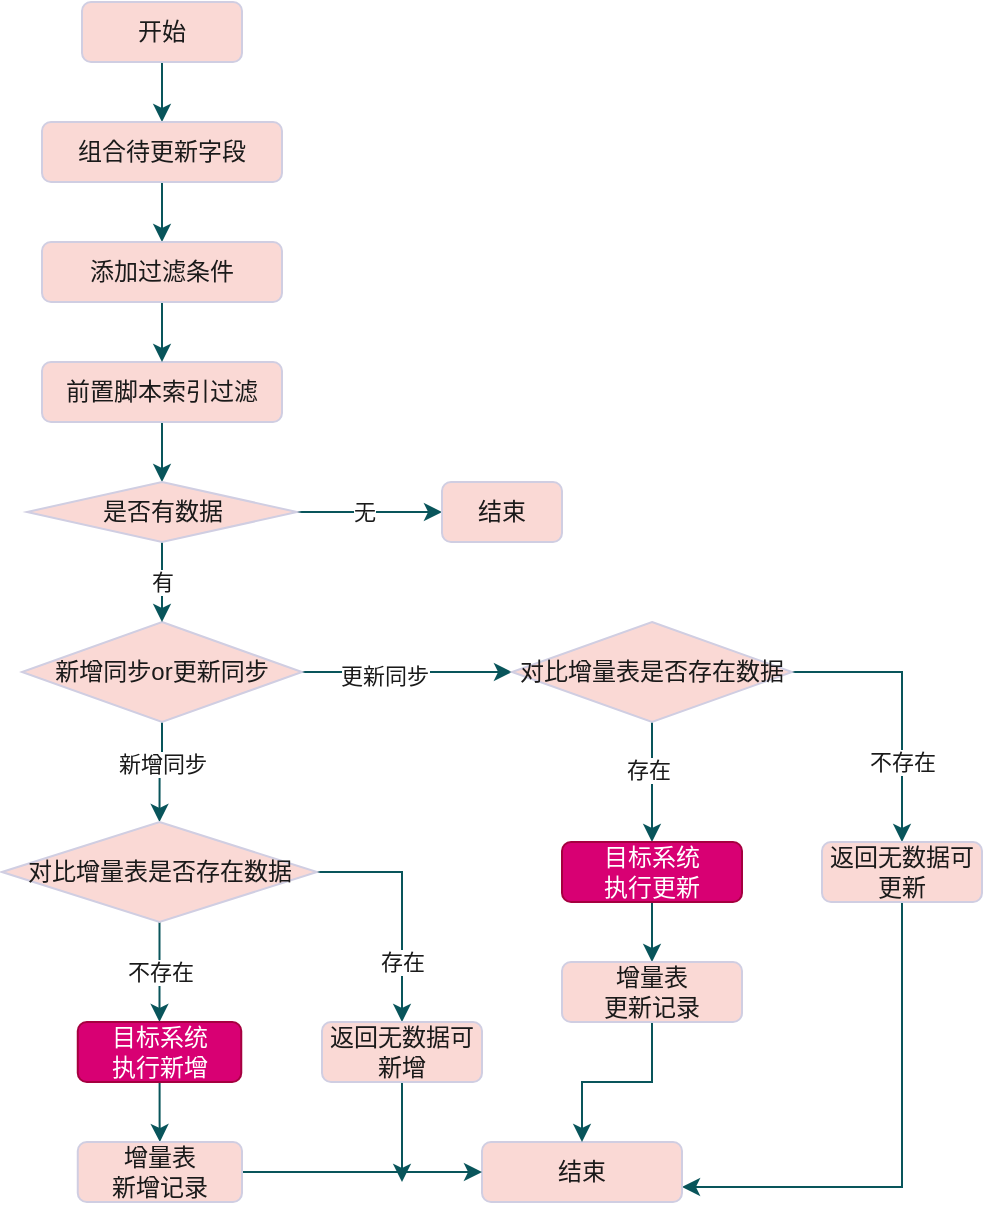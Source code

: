 <mxfile version="20.2.3" type="github">
  <diagram id="C5RBs43oDa-KdzZeNtuy" name="Page-1">
    <mxGraphModel dx="1185" dy="635" grid="0" gridSize="10" guides="1" tooltips="1" connect="1" arrows="1" fold="1" page="1" pageScale="1" pageWidth="827" pageHeight="1169" math="0" shadow="0">
      <root>
        <mxCell id="WIyWlLk6GJQsqaUBKTNV-0" />
        <mxCell id="WIyWlLk6GJQsqaUBKTNV-1" parent="WIyWlLk6GJQsqaUBKTNV-0" />
        <mxCell id="F0Xwz5_cFICi8rasz0tl-6" style="edgeStyle=orthogonalEdgeStyle;rounded=0;orthogonalLoop=1;jettySize=auto;html=1;strokeColor=#09555B;fontColor=#1A1A1A;" edge="1" parent="WIyWlLk6GJQsqaUBKTNV-1" source="WIyWlLk6GJQsqaUBKTNV-3" target="WIyWlLk6GJQsqaUBKTNV-12">
          <mxGeometry relative="1" as="geometry" />
        </mxCell>
        <mxCell id="WIyWlLk6GJQsqaUBKTNV-3" value="开始" style="rounded=1;whiteSpace=wrap;html=1;fontSize=12;glass=0;strokeWidth=1;shadow=0;fillColor=#FAD9D5;strokeColor=#D0CEE2;fontColor=#1A1A1A;" parent="WIyWlLk6GJQsqaUBKTNV-1" vertex="1">
          <mxGeometry x="290" y="250" width="80" height="30" as="geometry" />
        </mxCell>
        <mxCell id="F0Xwz5_cFICi8rasz0tl-25" value="" style="edgeStyle=orthogonalEdgeStyle;rounded=0;orthogonalLoop=1;jettySize=auto;html=1;strokeColor=#09555B;fontColor=#1A1A1A;" edge="1" parent="WIyWlLk6GJQsqaUBKTNV-1" source="WIyWlLk6GJQsqaUBKTNV-12" target="F0Xwz5_cFICi8rasz0tl-24">
          <mxGeometry relative="1" as="geometry" />
        </mxCell>
        <mxCell id="WIyWlLk6GJQsqaUBKTNV-12" value="组合待更新字段" style="rounded=1;whiteSpace=wrap;html=1;fontSize=12;glass=0;strokeWidth=1;shadow=0;fillColor=#FAD9D5;strokeColor=#D0CEE2;fontColor=#1A1A1A;" parent="WIyWlLk6GJQsqaUBKTNV-1" vertex="1">
          <mxGeometry x="270" y="310" width="120" height="30" as="geometry" />
        </mxCell>
        <mxCell id="F0Xwz5_cFICi8rasz0tl-60" style="edgeStyle=orthogonalEdgeStyle;rounded=0;orthogonalLoop=1;jettySize=auto;html=1;entryX=0.5;entryY=0;entryDx=0;entryDy=0;strokeColor=#09555B;fontColor=#1A1A1A;" edge="1" parent="WIyWlLk6GJQsqaUBKTNV-1" source="F0Xwz5_cFICi8rasz0tl-1" target="F0Xwz5_cFICi8rasz0tl-59">
          <mxGeometry relative="1" as="geometry" />
        </mxCell>
        <mxCell id="F0Xwz5_cFICi8rasz0tl-1" value="前置脚本索引过滤" style="rounded=1;whiteSpace=wrap;html=1;fontSize=12;glass=0;strokeWidth=1;shadow=0;fillColor=#FAD9D5;strokeColor=#D0CEE2;fontColor=#1A1A1A;" vertex="1" parent="WIyWlLk6GJQsqaUBKTNV-1">
          <mxGeometry x="270" y="430" width="120" height="30" as="geometry" />
        </mxCell>
        <mxCell id="F0Xwz5_cFICi8rasz0tl-20" style="edgeStyle=orthogonalEdgeStyle;rounded=0;orthogonalLoop=1;jettySize=auto;html=1;entryX=0;entryY=0.5;entryDx=0;entryDy=0;strokeColor=#09555B;fontColor=#1A1A1A;" edge="1" parent="WIyWlLk6GJQsqaUBKTNV-1" source="F0Xwz5_cFICi8rasz0tl-4" target="F0Xwz5_cFICi8rasz0tl-16">
          <mxGeometry relative="1" as="geometry">
            <mxPoint x="500" y="585" as="targetPoint" />
          </mxGeometry>
        </mxCell>
        <mxCell id="F0Xwz5_cFICi8rasz0tl-28" value="更新同步" style="edgeLabel;html=1;align=center;verticalAlign=middle;resizable=0;points=[];fontColor=#1A1A1A;" vertex="1" connectable="0" parent="F0Xwz5_cFICi8rasz0tl-20">
          <mxGeometry x="-0.229" y="-2" relative="1" as="geometry">
            <mxPoint as="offset" />
          </mxGeometry>
        </mxCell>
        <mxCell id="F0Xwz5_cFICi8rasz0tl-35" style="edgeStyle=orthogonalEdgeStyle;rounded=0;orthogonalLoop=1;jettySize=auto;html=1;exitX=0.5;exitY=1;exitDx=0;exitDy=0;entryX=0.5;entryY=0;entryDx=0;entryDy=0;strokeColor=#09555B;fontColor=#1A1A1A;" edge="1" parent="WIyWlLk6GJQsqaUBKTNV-1" source="F0Xwz5_cFICi8rasz0tl-4" target="F0Xwz5_cFICi8rasz0tl-15">
          <mxGeometry relative="1" as="geometry" />
        </mxCell>
        <mxCell id="F0Xwz5_cFICi8rasz0tl-37" value="新增同步" style="edgeLabel;html=1;align=center;verticalAlign=middle;resizable=0;points=[];fontColor=#1A1A1A;" vertex="1" connectable="0" parent="F0Xwz5_cFICi8rasz0tl-35">
          <mxGeometry x="-0.196" relative="1" as="geometry">
            <mxPoint as="offset" />
          </mxGeometry>
        </mxCell>
        <mxCell id="F0Xwz5_cFICi8rasz0tl-4" value="新增同步or更新同步" style="rhombus;whiteSpace=wrap;html=1;fillColor=#FAD9D5;strokeColor=#D0CEE2;fontColor=#1A1A1A;" vertex="1" parent="WIyWlLk6GJQsqaUBKTNV-1">
          <mxGeometry x="260" y="560" width="140" height="50" as="geometry" />
        </mxCell>
        <mxCell id="F0Xwz5_cFICi8rasz0tl-45" style="edgeStyle=orthogonalEdgeStyle;rounded=0;orthogonalLoop=1;jettySize=auto;html=1;strokeColor=#09555B;fontColor=#1A1A1A;" edge="1" parent="WIyWlLk6GJQsqaUBKTNV-1" source="F0Xwz5_cFICi8rasz0tl-15" target="F0Xwz5_cFICi8rasz0tl-44">
          <mxGeometry relative="1" as="geometry">
            <Array as="points">
              <mxPoint x="328.75" y="750" />
              <mxPoint x="328.75" y="750" />
            </Array>
          </mxGeometry>
        </mxCell>
        <mxCell id="F0Xwz5_cFICi8rasz0tl-47" value="不存在" style="edgeLabel;html=1;align=center;verticalAlign=middle;resizable=0;points=[];fontColor=#1A1A1A;" vertex="1" connectable="0" parent="F0Xwz5_cFICi8rasz0tl-45">
          <mxGeometry x="-0.285" relative="1" as="geometry">
            <mxPoint y="7" as="offset" />
          </mxGeometry>
        </mxCell>
        <mxCell id="F0Xwz5_cFICi8rasz0tl-54" style="edgeStyle=orthogonalEdgeStyle;rounded=0;orthogonalLoop=1;jettySize=auto;html=1;strokeColor=#09555B;fontColor=#1A1A1A;" edge="1" parent="WIyWlLk6GJQsqaUBKTNV-1" source="F0Xwz5_cFICi8rasz0tl-15" target="F0Xwz5_cFICi8rasz0tl-53">
          <mxGeometry relative="1" as="geometry" />
        </mxCell>
        <mxCell id="F0Xwz5_cFICi8rasz0tl-84" value="存在" style="edgeLabel;html=1;align=center;verticalAlign=middle;resizable=0;points=[];fontColor=#1A1A1A;" vertex="1" connectable="0" parent="F0Xwz5_cFICi8rasz0tl-54">
          <mxGeometry x="-0.347" y="1" relative="1" as="geometry">
            <mxPoint x="4" y="46" as="offset" />
          </mxGeometry>
        </mxCell>
        <mxCell id="F0Xwz5_cFICi8rasz0tl-15" value="对比增量表是否存在数据" style="rhombus;whiteSpace=wrap;html=1;fillColor=#FAD9D5;strokeColor=#D0CEE2;fontColor=#1A1A1A;" vertex="1" parent="WIyWlLk6GJQsqaUBKTNV-1">
          <mxGeometry x="250" y="660" width="157.5" height="50" as="geometry" />
        </mxCell>
        <mxCell id="F0Xwz5_cFICi8rasz0tl-56" style="edgeStyle=orthogonalEdgeStyle;rounded=0;orthogonalLoop=1;jettySize=auto;html=1;entryX=0.5;entryY=0;entryDx=0;entryDy=0;strokeColor=#09555B;fontColor=#1A1A1A;" edge="1" parent="WIyWlLk6GJQsqaUBKTNV-1" source="F0Xwz5_cFICi8rasz0tl-16" target="F0Xwz5_cFICi8rasz0tl-50">
          <mxGeometry relative="1" as="geometry" />
        </mxCell>
        <mxCell id="F0Xwz5_cFICi8rasz0tl-87" value="存在" style="edgeLabel;html=1;align=center;verticalAlign=middle;resizable=0;points=[];fontColor=#1A1A1A;" vertex="1" connectable="0" parent="F0Xwz5_cFICi8rasz0tl-56">
          <mxGeometry x="-0.195" y="-2" relative="1" as="geometry">
            <mxPoint as="offset" />
          </mxGeometry>
        </mxCell>
        <mxCell id="F0Xwz5_cFICi8rasz0tl-58" style="edgeStyle=orthogonalEdgeStyle;rounded=0;orthogonalLoop=1;jettySize=auto;html=1;strokeColor=#09555B;fontColor=#1A1A1A;" edge="1" parent="WIyWlLk6GJQsqaUBKTNV-1" source="F0Xwz5_cFICi8rasz0tl-16" target="F0Xwz5_cFICi8rasz0tl-57">
          <mxGeometry relative="1" as="geometry" />
        </mxCell>
        <mxCell id="F0Xwz5_cFICi8rasz0tl-85" value="不存在" style="edgeLabel;html=1;align=center;verticalAlign=middle;resizable=0;points=[];fontColor=#1A1A1A;" vertex="1" connectable="0" parent="F0Xwz5_cFICi8rasz0tl-58">
          <mxGeometry x="-0.214" y="-1" relative="1" as="geometry">
            <mxPoint x="1" y="45" as="offset" />
          </mxGeometry>
        </mxCell>
        <mxCell id="F0Xwz5_cFICi8rasz0tl-16" value="对比增量表是否存在数据" style="rhombus;whiteSpace=wrap;html=1;fillColor=#FAD9D5;strokeColor=#D0CEE2;fontColor=#1A1A1A;" vertex="1" parent="WIyWlLk6GJQsqaUBKTNV-1">
          <mxGeometry x="505" y="560" width="140" height="50" as="geometry" />
        </mxCell>
        <mxCell id="F0Xwz5_cFICi8rasz0tl-27" style="edgeStyle=orthogonalEdgeStyle;rounded=0;orthogonalLoop=1;jettySize=auto;html=1;exitX=0.5;exitY=1;exitDx=0;exitDy=0;entryX=0.5;entryY=0;entryDx=0;entryDy=0;strokeColor=#09555B;fontColor=#1A1A1A;" edge="1" parent="WIyWlLk6GJQsqaUBKTNV-1" source="F0Xwz5_cFICi8rasz0tl-24" target="F0Xwz5_cFICi8rasz0tl-1">
          <mxGeometry relative="1" as="geometry" />
        </mxCell>
        <mxCell id="F0Xwz5_cFICi8rasz0tl-24" value="添加过滤条件" style="rounded=1;whiteSpace=wrap;html=1;fontSize=12;glass=0;strokeWidth=1;shadow=0;fillColor=#FAD9D5;strokeColor=#D0CEE2;fontColor=#1A1A1A;" vertex="1" parent="WIyWlLk6GJQsqaUBKTNV-1">
          <mxGeometry x="270" y="370" width="120" height="30" as="geometry" />
        </mxCell>
        <mxCell id="F0Xwz5_cFICi8rasz0tl-98" value="" style="edgeStyle=orthogonalEdgeStyle;rounded=0;orthogonalLoop=1;jettySize=auto;html=1;strokeColor=#09555B;fontColor=#1A1A1A;" edge="1" parent="WIyWlLk6GJQsqaUBKTNV-1" source="F0Xwz5_cFICi8rasz0tl-44" target="F0Xwz5_cFICi8rasz0tl-94">
          <mxGeometry relative="1" as="geometry" />
        </mxCell>
        <mxCell id="F0Xwz5_cFICi8rasz0tl-44" value="目标系统&lt;br&gt;执行新增" style="rounded=1;whiteSpace=wrap;html=1;fillColor=#d80073;strokeColor=#A50040;fontColor=#ffffff;" vertex="1" parent="WIyWlLk6GJQsqaUBKTNV-1">
          <mxGeometry x="287.88" y="760" width="81.75" height="30" as="geometry" />
        </mxCell>
        <mxCell id="F0Xwz5_cFICi8rasz0tl-96" value="" style="edgeStyle=orthogonalEdgeStyle;rounded=0;orthogonalLoop=1;jettySize=auto;html=1;strokeColor=#09555B;fontColor=#1A1A1A;" edge="1" parent="WIyWlLk6GJQsqaUBKTNV-1" source="F0Xwz5_cFICi8rasz0tl-50" target="F0Xwz5_cFICi8rasz0tl-95">
          <mxGeometry relative="1" as="geometry" />
        </mxCell>
        <mxCell id="F0Xwz5_cFICi8rasz0tl-50" value="目标系统&lt;br&gt;执行更新" style="rounded=1;whiteSpace=wrap;html=1;fillColor=#d80073;strokeColor=#A50040;fontColor=#ffffff;" vertex="1" parent="WIyWlLk6GJQsqaUBKTNV-1">
          <mxGeometry x="530" y="670" width="90" height="30" as="geometry" />
        </mxCell>
        <mxCell id="F0Xwz5_cFICi8rasz0tl-100" style="edgeStyle=orthogonalEdgeStyle;rounded=0;orthogonalLoop=1;jettySize=auto;html=1;strokeColor=#09555B;fontColor=#1A1A1A;" edge="1" parent="WIyWlLk6GJQsqaUBKTNV-1" source="F0Xwz5_cFICi8rasz0tl-53">
          <mxGeometry relative="1" as="geometry">
            <mxPoint x="450" y="840" as="targetPoint" />
          </mxGeometry>
        </mxCell>
        <mxCell id="F0Xwz5_cFICi8rasz0tl-53" value="返回无数据可新增" style="rounded=1;whiteSpace=wrap;html=1;fillColor=#FAD9D5;strokeColor=#D0CEE2;fontColor=#1A1A1A;" vertex="1" parent="WIyWlLk6GJQsqaUBKTNV-1">
          <mxGeometry x="410" y="760" width="80" height="30" as="geometry" />
        </mxCell>
        <mxCell id="F0Xwz5_cFICi8rasz0tl-102" style="edgeStyle=orthogonalEdgeStyle;rounded=0;orthogonalLoop=1;jettySize=auto;html=1;entryX=1;entryY=0.75;entryDx=0;entryDy=0;strokeColor=#09555B;fontColor=#1A1A1A;" edge="1" parent="WIyWlLk6GJQsqaUBKTNV-1" source="F0Xwz5_cFICi8rasz0tl-57" target="F0Xwz5_cFICi8rasz0tl-72">
          <mxGeometry relative="1" as="geometry">
            <Array as="points">
              <mxPoint x="700" y="843" />
            </Array>
          </mxGeometry>
        </mxCell>
        <mxCell id="F0Xwz5_cFICi8rasz0tl-57" value="返回无数据可更新" style="rounded=1;whiteSpace=wrap;html=1;fillColor=#FAD9D5;strokeColor=#D0CEE2;fontColor=#1A1A1A;" vertex="1" parent="WIyWlLk6GJQsqaUBKTNV-1">
          <mxGeometry x="660" y="670" width="80" height="30" as="geometry" />
        </mxCell>
        <mxCell id="F0Xwz5_cFICi8rasz0tl-61" style="edgeStyle=orthogonalEdgeStyle;rounded=0;orthogonalLoop=1;jettySize=auto;html=1;exitX=0.5;exitY=1;exitDx=0;exitDy=0;entryX=0.5;entryY=0;entryDx=0;entryDy=0;strokeColor=#09555B;fontColor=#1A1A1A;" edge="1" parent="WIyWlLk6GJQsqaUBKTNV-1" source="F0Xwz5_cFICi8rasz0tl-59" target="F0Xwz5_cFICi8rasz0tl-4">
          <mxGeometry relative="1" as="geometry">
            <Array as="points">
              <mxPoint x="330" y="540" />
              <mxPoint x="330" y="540" />
            </Array>
          </mxGeometry>
        </mxCell>
        <mxCell id="F0Xwz5_cFICi8rasz0tl-65" value="有" style="edgeLabel;html=1;align=center;verticalAlign=middle;resizable=0;points=[];fontColor=#1A1A1A;" vertex="1" connectable="0" parent="F0Xwz5_cFICi8rasz0tl-61">
          <mxGeometry x="-0.21" y="3" relative="1" as="geometry">
            <mxPoint x="-3" y="4" as="offset" />
          </mxGeometry>
        </mxCell>
        <mxCell id="F0Xwz5_cFICi8rasz0tl-66" style="edgeStyle=orthogonalEdgeStyle;rounded=0;orthogonalLoop=1;jettySize=auto;html=1;strokeColor=#09555B;fontColor=#1A1A1A;" edge="1" parent="WIyWlLk6GJQsqaUBKTNV-1" source="F0Xwz5_cFICi8rasz0tl-59" target="F0Xwz5_cFICi8rasz0tl-67">
          <mxGeometry relative="1" as="geometry">
            <mxPoint x="430" y="505" as="targetPoint" />
            <Array as="points">
              <mxPoint x="420" y="505" />
              <mxPoint x="420" y="505" />
            </Array>
          </mxGeometry>
        </mxCell>
        <mxCell id="F0Xwz5_cFICi8rasz0tl-70" value="无" style="edgeLabel;html=1;align=center;verticalAlign=middle;resizable=0;points=[];fontColor=#1A1A1A;" vertex="1" connectable="0" parent="F0Xwz5_cFICi8rasz0tl-66">
          <mxGeometry x="0.185" y="-2" relative="1" as="geometry">
            <mxPoint x="-10" y="-2" as="offset" />
          </mxGeometry>
        </mxCell>
        <mxCell id="F0Xwz5_cFICi8rasz0tl-59" value="是否有数据" style="rhombus;whiteSpace=wrap;html=1;fillColor=#FAD9D5;strokeColor=#D0CEE2;fontColor=#1A1A1A;" vertex="1" parent="WIyWlLk6GJQsqaUBKTNV-1">
          <mxGeometry x="262.5" y="490" width="135" height="30" as="geometry" />
        </mxCell>
        <mxCell id="F0Xwz5_cFICi8rasz0tl-67" value="结束" style="rounded=1;whiteSpace=wrap;html=1;fillColor=#FAD9D5;strokeColor=#D0CEE2;fontColor=#1A1A1A;" vertex="1" parent="WIyWlLk6GJQsqaUBKTNV-1">
          <mxGeometry x="470" y="490" width="60" height="30" as="geometry" />
        </mxCell>
        <mxCell id="F0Xwz5_cFICi8rasz0tl-72" value="结束" style="rounded=1;whiteSpace=wrap;html=1;fillColor=#FAD9D5;strokeColor=#D0CEE2;fontColor=#1A1A1A;" vertex="1" parent="WIyWlLk6GJQsqaUBKTNV-1">
          <mxGeometry x="490" y="820" width="100" height="30" as="geometry" />
        </mxCell>
        <mxCell id="F0Xwz5_cFICi8rasz0tl-99" style="edgeStyle=orthogonalEdgeStyle;rounded=0;orthogonalLoop=1;jettySize=auto;html=1;strokeColor=#09555B;fontColor=#1A1A1A;" edge="1" parent="WIyWlLk6GJQsqaUBKTNV-1" source="F0Xwz5_cFICi8rasz0tl-94" target="F0Xwz5_cFICi8rasz0tl-72">
          <mxGeometry relative="1" as="geometry" />
        </mxCell>
        <mxCell id="F0Xwz5_cFICi8rasz0tl-94" value="增量表&lt;br&gt;新增记录" style="rounded=1;whiteSpace=wrap;html=1;fillColor=#FAD9D5;strokeColor=#D0CEE2;fontColor=#1A1A1A;" vertex="1" parent="WIyWlLk6GJQsqaUBKTNV-1">
          <mxGeometry x="287.88" y="820" width="82.12" height="30" as="geometry" />
        </mxCell>
        <mxCell id="F0Xwz5_cFICi8rasz0tl-101" style="edgeStyle=orthogonalEdgeStyle;rounded=0;orthogonalLoop=1;jettySize=auto;html=1;strokeColor=#09555B;fontColor=#1A1A1A;" edge="1" parent="WIyWlLk6GJQsqaUBKTNV-1" source="F0Xwz5_cFICi8rasz0tl-95" target="F0Xwz5_cFICi8rasz0tl-72">
          <mxGeometry relative="1" as="geometry" />
        </mxCell>
        <mxCell id="F0Xwz5_cFICi8rasz0tl-95" value="增量表&lt;br&gt;更新记录" style="rounded=1;whiteSpace=wrap;html=1;fillColor=#FAD9D5;strokeColor=#D0CEE2;fontColor=#1A1A1A;" vertex="1" parent="WIyWlLk6GJQsqaUBKTNV-1">
          <mxGeometry x="530" y="730" width="90" height="30" as="geometry" />
        </mxCell>
      </root>
    </mxGraphModel>
  </diagram>
</mxfile>
